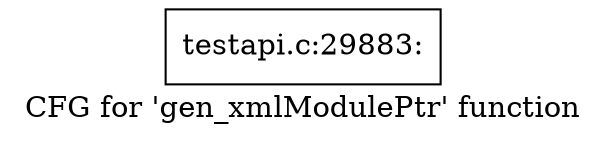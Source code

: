 digraph "CFG for 'gen_xmlModulePtr' function" {
	label="CFG for 'gen_xmlModulePtr' function";

	Node0x50c9e20 [shape=record,label="{testapi.c:29883:}"];
}
